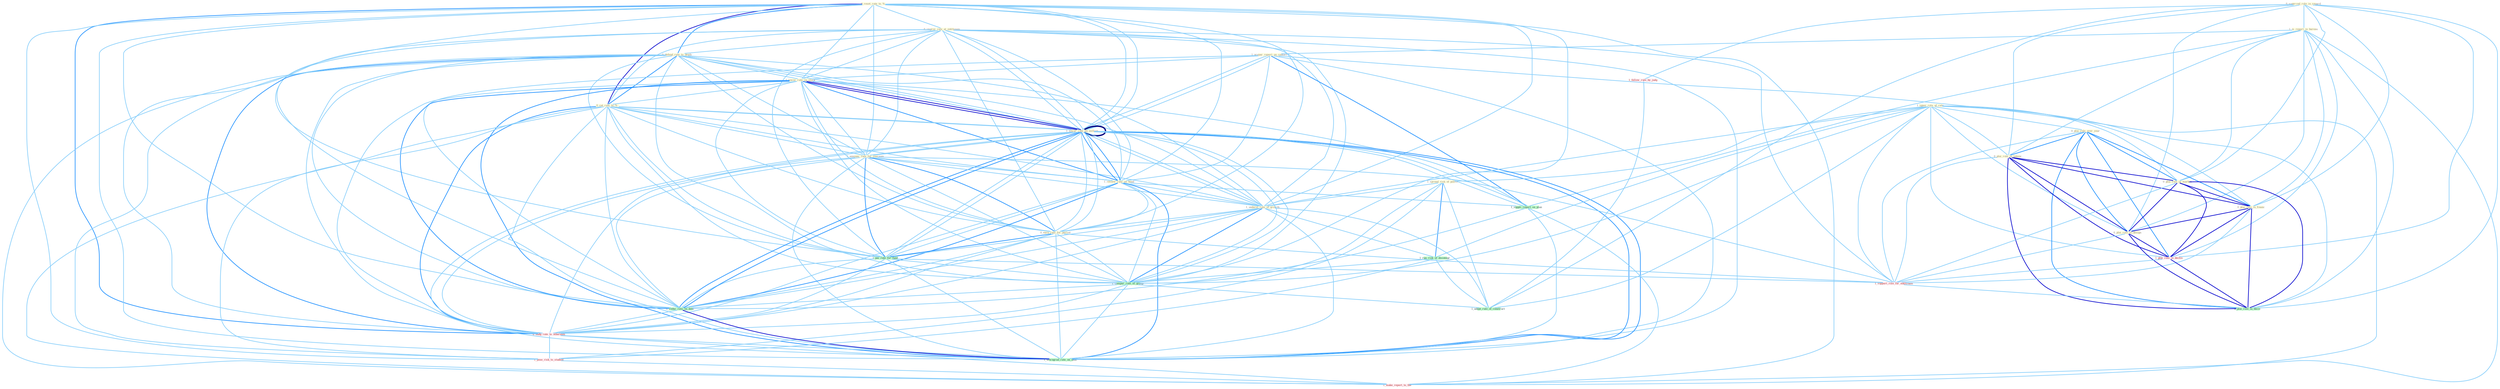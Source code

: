 Graph G{ 
    node
    [shape=polygon,style=filled,width=.5,height=.06,color="#BDFCC9",fixedsize=true,fontsize=4,
    fontcolor="#2f4f4f"];
    {node
    [color="#ffffe0", fontcolor="#8b7d6b"] "0_superced_rule_in_regard " "0_reset_rate_to_% " "0_improv_rate_at_entitynam " "1_is_report_in_bureau " "0_defend_rate_to_death " "1_prepar_report_on_contact " "1_lower_rate_on_stock " "0_cut_rate_to_% " "1_lower_rate_on_million " "1_ignor_role_of_rate " "1_announc_rate_for_yearnum " "1_spread_risk_of_polici " "0_plai_role_over_year " "0_plai_role_in_takeov " "1_review_rate_on_bond " "0_plai_role_in_market " "0_plai_role_in_financ " "1_underst_rate_of_growth " "0_earn_rate_for_period " "0_plai_role_in_design "}
{node [color="#fff0f5", fontcolor="#b22222"] "1_plai_role_in_declin " "1_follow_rule_by_judg " "0_nudg_rate_to_othernum " "1_support_role_for_entitynam " "1_pose_risk_to_student " "1_make_report_to_the "}
edge [color="#B0E2FF"];

	"0_superced_rule_in_regard " -- "1_is_report_in_bureau " [w="1", color="#87cefa" ];
	"0_superced_rule_in_regard " -- "0_plai_role_in_takeov " [w="1", color="#87cefa" ];
	"0_superced_rule_in_regard " -- "0_plai_role_in_market " [w="1", color="#87cefa" ];
	"0_superced_rule_in_regard " -- "0_plai_role_in_financ " [w="1", color="#87cefa" ];
	"0_superced_rule_in_regard " -- "0_plai_role_in_design " [w="1", color="#87cefa" ];
	"0_superced_rule_in_regard " -- "1_plai_role_in_declin " [w="1", color="#87cefa" ];
	"0_superced_rule_in_regard " -- "1_follow_rule_by_judg " [w="1", color="#87cefa" ];
	"0_superced_rule_in_regard " -- "0_plai_role_in_decis " [w="1", color="#87cefa" ];
	"0_superced_rule_in_regard " -- "1_adopt_rule_of_construct " [w="1", color="#87cefa" ];
	"0_reset_rate_to_% " -- "0_improv_rate_at_entitynam " [w="1", color="#87cefa" ];
	"0_reset_rate_to_% " -- "0_defend_rate_to_death " [w="2", color="#1e90ff" , len=0.8];
	"0_reset_rate_to_% " -- "1_lower_rate_on_stock " [w="1", color="#87cefa" ];
	"0_reset_rate_to_% " -- "0_cut_rate_to_% " [w="3", color="#0000cd" , len=0.6];
	"0_reset_rate_to_% " -- "1_lower_rate_on_million " [w="1", color="#87cefa" ];
	"0_reset_rate_to_% " -- "1_announc_rate_for_yearnum " [w="1", color="#87cefa" ];
	"0_reset_rate_to_% " -- "1_review_rate_on_bond " [w="1", color="#87cefa" ];
	"0_reset_rate_to_% " -- "1_underst_rate_of_growth " [w="1", color="#87cefa" ];
	"0_reset_rate_to_% " -- "0_earn_rate_for_period " [w="1", color="#87cefa" ];
	"0_reset_rate_to_% " -- "1_pai_rate_for_fund " [w="1", color="#87cefa" ];
	"0_reset_rate_to_% " -- "1_compar_rate_of_group " [w="1", color="#87cefa" ];
	"0_reset_rate_to_% " -- "1_reduc_rate_on_debt " [w="1", color="#87cefa" ];
	"0_reset_rate_to_% " -- "0_nudg_rate_to_othernum " [w="2", color="#1e90ff" , len=0.8];
	"0_reset_rate_to_% " -- "1_pose_risk_to_student " [w="1", color="#87cefa" ];
	"0_reset_rate_to_% " -- "1_lower_rate_on_million " [w="1", color="#87cefa" ];
	"0_reset_rate_to_% " -- "1_downgrad_rate_on_debt " [w="1", color="#87cefa" ];
	"0_reset_rate_to_% " -- "1_make_report_to_the " [w="1", color="#87cefa" ];
	"0_improv_rate_at_entitynam " -- "0_defend_rate_to_death " [w="1", color="#87cefa" ];
	"0_improv_rate_at_entitynam " -- "1_lower_rate_on_stock " [w="1", color="#87cefa" ];
	"0_improv_rate_at_entitynam " -- "0_cut_rate_to_% " [w="1", color="#87cefa" ];
	"0_improv_rate_at_entitynam " -- "1_lower_rate_on_million " [w="1", color="#87cefa" ];
	"0_improv_rate_at_entitynam " -- "1_announc_rate_for_yearnum " [w="1", color="#87cefa" ];
	"0_improv_rate_at_entitynam " -- "1_review_rate_on_bond " [w="1", color="#87cefa" ];
	"0_improv_rate_at_entitynam " -- "1_underst_rate_of_growth " [w="1", color="#87cefa" ];
	"0_improv_rate_at_entitynam " -- "0_earn_rate_for_period " [w="1", color="#87cefa" ];
	"0_improv_rate_at_entitynam " -- "1_pai_rate_for_fund " [w="1", color="#87cefa" ];
	"0_improv_rate_at_entitynam " -- "1_compar_rate_of_group " [w="1", color="#87cefa" ];
	"0_improv_rate_at_entitynam " -- "1_reduc_rate_on_debt " [w="1", color="#87cefa" ];
	"0_improv_rate_at_entitynam " -- "0_nudg_rate_to_othernum " [w="1", color="#87cefa" ];
	"0_improv_rate_at_entitynam " -- "1_support_role_for_entitynam " [w="1", color="#87cefa" ];
	"0_improv_rate_at_entitynam " -- "1_lower_rate_on_million " [w="1", color="#87cefa" ];
	"0_improv_rate_at_entitynam " -- "1_downgrad_rate_on_debt " [w="1", color="#87cefa" ];
	"1_is_report_in_bureau " -- "1_prepar_report_on_contact " [w="1", color="#87cefa" ];
	"1_is_report_in_bureau " -- "0_plai_role_in_takeov " [w="1", color="#87cefa" ];
	"1_is_report_in_bureau " -- "0_plai_role_in_market " [w="1", color="#87cefa" ];
	"1_is_report_in_bureau " -- "0_plai_role_in_financ " [w="1", color="#87cefa" ];
	"1_is_report_in_bureau " -- "0_plai_role_in_design " [w="1", color="#87cefa" ];
	"1_is_report_in_bureau " -- "1_plai_role_in_declin " [w="1", color="#87cefa" ];
	"1_is_report_in_bureau " -- "1_suppli_report_on_plan " [w="1", color="#87cefa" ];
	"1_is_report_in_bureau " -- "0_plai_role_in_decis " [w="1", color="#87cefa" ];
	"1_is_report_in_bureau " -- "1_make_report_to_the " [w="1", color="#87cefa" ];
	"0_defend_rate_to_death " -- "1_lower_rate_on_stock " [w="1", color="#87cefa" ];
	"0_defend_rate_to_death " -- "0_cut_rate_to_% " [w="2", color="#1e90ff" , len=0.8];
	"0_defend_rate_to_death " -- "1_lower_rate_on_million " [w="1", color="#87cefa" ];
	"0_defend_rate_to_death " -- "1_announc_rate_for_yearnum " [w="1", color="#87cefa" ];
	"0_defend_rate_to_death " -- "1_review_rate_on_bond " [w="1", color="#87cefa" ];
	"0_defend_rate_to_death " -- "1_underst_rate_of_growth " [w="1", color="#87cefa" ];
	"0_defend_rate_to_death " -- "0_earn_rate_for_period " [w="1", color="#87cefa" ];
	"0_defend_rate_to_death " -- "1_pai_rate_for_fund " [w="1", color="#87cefa" ];
	"0_defend_rate_to_death " -- "1_compar_rate_of_group " [w="1", color="#87cefa" ];
	"0_defend_rate_to_death " -- "1_reduc_rate_on_debt " [w="1", color="#87cefa" ];
	"0_defend_rate_to_death " -- "0_nudg_rate_to_othernum " [w="2", color="#1e90ff" , len=0.8];
	"0_defend_rate_to_death " -- "1_pose_risk_to_student " [w="1", color="#87cefa" ];
	"0_defend_rate_to_death " -- "1_lower_rate_on_million " [w="1", color="#87cefa" ];
	"0_defend_rate_to_death " -- "1_downgrad_rate_on_debt " [w="1", color="#87cefa" ];
	"0_defend_rate_to_death " -- "1_make_report_to_the " [w="1", color="#87cefa" ];
	"1_prepar_report_on_contact " -- "1_lower_rate_on_stock " [w="1", color="#87cefa" ];
	"1_prepar_report_on_contact " -- "1_lower_rate_on_million " [w="1", color="#87cefa" ];
	"1_prepar_report_on_contact " -- "1_review_rate_on_bond " [w="1", color="#87cefa" ];
	"1_prepar_report_on_contact " -- "1_suppli_report_on_plan " [w="2", color="#1e90ff" , len=0.8];
	"1_prepar_report_on_contact " -- "1_reduc_rate_on_debt " [w="1", color="#87cefa" ];
	"1_prepar_report_on_contact " -- "1_lower_rate_on_million " [w="1", color="#87cefa" ];
	"1_prepar_report_on_contact " -- "1_downgrad_rate_on_debt " [w="1", color="#87cefa" ];
	"1_prepar_report_on_contact " -- "1_make_report_to_the " [w="1", color="#87cefa" ];
	"1_lower_rate_on_stock " -- "0_cut_rate_to_% " [w="1", color="#87cefa" ];
	"1_lower_rate_on_stock " -- "1_lower_rate_on_million " [w="3", color="#0000cd" , len=0.6];
	"1_lower_rate_on_stock " -- "1_announc_rate_for_yearnum " [w="1", color="#87cefa" ];
	"1_lower_rate_on_stock " -- "1_review_rate_on_bond " [w="2", color="#1e90ff" , len=0.8];
	"1_lower_rate_on_stock " -- "1_underst_rate_of_growth " [w="1", color="#87cefa" ];
	"1_lower_rate_on_stock " -- "0_earn_rate_for_period " [w="1", color="#87cefa" ];
	"1_lower_rate_on_stock " -- "1_suppli_report_on_plan " [w="1", color="#87cefa" ];
	"1_lower_rate_on_stock " -- "1_pai_rate_for_fund " [w="1", color="#87cefa" ];
	"1_lower_rate_on_stock " -- "1_compar_rate_of_group " [w="1", color="#87cefa" ];
	"1_lower_rate_on_stock " -- "1_reduc_rate_on_debt " [w="2", color="#1e90ff" , len=0.8];
	"1_lower_rate_on_stock " -- "0_nudg_rate_to_othernum " [w="1", color="#87cefa" ];
	"1_lower_rate_on_stock " -- "1_lower_rate_on_million " [w="3", color="#0000cd" , len=0.6];
	"1_lower_rate_on_stock " -- "1_downgrad_rate_on_debt " [w="2", color="#1e90ff" , len=0.8];
	"0_cut_rate_to_% " -- "1_lower_rate_on_million " [w="1", color="#87cefa" ];
	"0_cut_rate_to_% " -- "1_announc_rate_for_yearnum " [w="1", color="#87cefa" ];
	"0_cut_rate_to_% " -- "1_review_rate_on_bond " [w="1", color="#87cefa" ];
	"0_cut_rate_to_% " -- "1_underst_rate_of_growth " [w="1", color="#87cefa" ];
	"0_cut_rate_to_% " -- "0_earn_rate_for_period " [w="1", color="#87cefa" ];
	"0_cut_rate_to_% " -- "1_pai_rate_for_fund " [w="1", color="#87cefa" ];
	"0_cut_rate_to_% " -- "1_compar_rate_of_group " [w="1", color="#87cefa" ];
	"0_cut_rate_to_% " -- "1_reduc_rate_on_debt " [w="1", color="#87cefa" ];
	"0_cut_rate_to_% " -- "0_nudg_rate_to_othernum " [w="2", color="#1e90ff" , len=0.8];
	"0_cut_rate_to_% " -- "1_pose_risk_to_student " [w="1", color="#87cefa" ];
	"0_cut_rate_to_% " -- "1_lower_rate_on_million " [w="1", color="#87cefa" ];
	"0_cut_rate_to_% " -- "1_downgrad_rate_on_debt " [w="1", color="#87cefa" ];
	"0_cut_rate_to_% " -- "1_make_report_to_the " [w="1", color="#87cefa" ];
	"1_lower_rate_on_million " -- "1_announc_rate_for_yearnum " [w="1", color="#87cefa" ];
	"1_lower_rate_on_million " -- "1_review_rate_on_bond " [w="2", color="#1e90ff" , len=0.8];
	"1_lower_rate_on_million " -- "1_underst_rate_of_growth " [w="1", color="#87cefa" ];
	"1_lower_rate_on_million " -- "0_earn_rate_for_period " [w="1", color="#87cefa" ];
	"1_lower_rate_on_million " -- "1_suppli_report_on_plan " [w="1", color="#87cefa" ];
	"1_lower_rate_on_million " -- "1_pai_rate_for_fund " [w="1", color="#87cefa" ];
	"1_lower_rate_on_million " -- "1_compar_rate_of_group " [w="1", color="#87cefa" ];
	"1_lower_rate_on_million " -- "1_reduc_rate_on_debt " [w="2", color="#1e90ff" , len=0.8];
	"1_lower_rate_on_million " -- "0_nudg_rate_to_othernum " [w="1", color="#87cefa" ];
	"1_lower_rate_on_million " -- "1_lower_rate_on_million " [w="4", style=bold, color="#000080", len=0.4];
	"1_lower_rate_on_million " -- "1_downgrad_rate_on_debt " [w="2", color="#1e90ff" , len=0.8];
	"1_ignor_role_of_rate " -- "1_spread_risk_of_polici " [w="1", color="#87cefa" ];
	"1_ignor_role_of_rate " -- "0_plai_role_over_year " [w="1", color="#87cefa" ];
	"1_ignor_role_of_rate " -- "0_plai_role_in_takeov " [w="1", color="#87cefa" ];
	"1_ignor_role_of_rate " -- "0_plai_role_in_market " [w="1", color="#87cefa" ];
	"1_ignor_role_of_rate " -- "0_plai_role_in_financ " [w="1", color="#87cefa" ];
	"1_ignor_role_of_rate " -- "1_underst_rate_of_growth " [w="1", color="#87cefa" ];
	"1_ignor_role_of_rate " -- "0_plai_role_in_design " [w="1", color="#87cefa" ];
	"1_ignor_role_of_rate " -- "1_run_risk_of_disintegr " [w="1", color="#87cefa" ];
	"1_ignor_role_of_rate " -- "1_plai_role_in_declin " [w="1", color="#87cefa" ];
	"1_ignor_role_of_rate " -- "1_compar_rate_of_group " [w="1", color="#87cefa" ];
	"1_ignor_role_of_rate " -- "1_support_role_for_entitynam " [w="1", color="#87cefa" ];
	"1_ignor_role_of_rate " -- "0_plai_role_in_decis " [w="1", color="#87cefa" ];
	"1_ignor_role_of_rate " -- "1_adopt_rule_of_construct " [w="1", color="#87cefa" ];
	"1_announc_rate_for_yearnum " -- "1_review_rate_on_bond " [w="1", color="#87cefa" ];
	"1_announc_rate_for_yearnum " -- "1_underst_rate_of_growth " [w="1", color="#87cefa" ];
	"1_announc_rate_for_yearnum " -- "0_earn_rate_for_period " [w="2", color="#1e90ff" , len=0.8];
	"1_announc_rate_for_yearnum " -- "1_pai_rate_for_fund " [w="2", color="#1e90ff" , len=0.8];
	"1_announc_rate_for_yearnum " -- "1_compar_rate_of_group " [w="1", color="#87cefa" ];
	"1_announc_rate_for_yearnum " -- "1_reduc_rate_on_debt " [w="1", color="#87cefa" ];
	"1_announc_rate_for_yearnum " -- "0_nudg_rate_to_othernum " [w="1", color="#87cefa" ];
	"1_announc_rate_for_yearnum " -- "1_support_role_for_entitynam " [w="1", color="#87cefa" ];
	"1_announc_rate_for_yearnum " -- "1_lower_rate_on_million " [w="1", color="#87cefa" ];
	"1_announc_rate_for_yearnum " -- "1_downgrad_rate_on_debt " [w="1", color="#87cefa" ];
	"1_spread_risk_of_polici " -- "1_underst_rate_of_growth " [w="1", color="#87cefa" ];
	"1_spread_risk_of_polici " -- "1_run_risk_of_disintegr " [w="2", color="#1e90ff" , len=0.8];
	"1_spread_risk_of_polici " -- "1_compar_rate_of_group " [w="1", color="#87cefa" ];
	"1_spread_risk_of_polici " -- "1_pose_risk_to_student " [w="1", color="#87cefa" ];
	"1_spread_risk_of_polici " -- "1_adopt_rule_of_construct " [w="1", color="#87cefa" ];
	"0_plai_role_over_year " -- "0_plai_role_in_takeov " [w="2", color="#1e90ff" , len=0.8];
	"0_plai_role_over_year " -- "0_plai_role_in_market " [w="2", color="#1e90ff" , len=0.8];
	"0_plai_role_over_year " -- "0_plai_role_in_financ " [w="2", color="#1e90ff" , len=0.8];
	"0_plai_role_over_year " -- "0_plai_role_in_design " [w="2", color="#1e90ff" , len=0.8];
	"0_plai_role_over_year " -- "1_plai_role_in_declin " [w="2", color="#1e90ff" , len=0.8];
	"0_plai_role_over_year " -- "1_support_role_for_entitynam " [w="1", color="#87cefa" ];
	"0_plai_role_over_year " -- "0_plai_role_in_decis " [w="2", color="#1e90ff" , len=0.8];
	"0_plai_role_in_takeov " -- "0_plai_role_in_market " [w="3", color="#0000cd" , len=0.6];
	"0_plai_role_in_takeov " -- "0_plai_role_in_financ " [w="3", color="#0000cd" , len=0.6];
	"0_plai_role_in_takeov " -- "0_plai_role_in_design " [w="3", color="#0000cd" , len=0.6];
	"0_plai_role_in_takeov " -- "1_plai_role_in_declin " [w="3", color="#0000cd" , len=0.6];
	"0_plai_role_in_takeov " -- "1_support_role_for_entitynam " [w="1", color="#87cefa" ];
	"0_plai_role_in_takeov " -- "0_plai_role_in_decis " [w="3", color="#0000cd" , len=0.6];
	"1_review_rate_on_bond " -- "1_underst_rate_of_growth " [w="1", color="#87cefa" ];
	"1_review_rate_on_bond " -- "0_earn_rate_for_period " [w="1", color="#87cefa" ];
	"1_review_rate_on_bond " -- "1_suppli_report_on_plan " [w="1", color="#87cefa" ];
	"1_review_rate_on_bond " -- "1_pai_rate_for_fund " [w="1", color="#87cefa" ];
	"1_review_rate_on_bond " -- "1_compar_rate_of_group " [w="1", color="#87cefa" ];
	"1_review_rate_on_bond " -- "1_reduc_rate_on_debt " [w="2", color="#1e90ff" , len=0.8];
	"1_review_rate_on_bond " -- "0_nudg_rate_to_othernum " [w="1", color="#87cefa" ];
	"1_review_rate_on_bond " -- "1_lower_rate_on_million " [w="2", color="#1e90ff" , len=0.8];
	"1_review_rate_on_bond " -- "1_downgrad_rate_on_debt " [w="2", color="#1e90ff" , len=0.8];
	"0_plai_role_in_market " -- "0_plai_role_in_financ " [w="3", color="#0000cd" , len=0.6];
	"0_plai_role_in_market " -- "0_plai_role_in_design " [w="3", color="#0000cd" , len=0.6];
	"0_plai_role_in_market " -- "1_plai_role_in_declin " [w="3", color="#0000cd" , len=0.6];
	"0_plai_role_in_market " -- "1_support_role_for_entitynam " [w="1", color="#87cefa" ];
	"0_plai_role_in_market " -- "0_plai_role_in_decis " [w="3", color="#0000cd" , len=0.6];
	"0_plai_role_in_financ " -- "0_plai_role_in_design " [w="3", color="#0000cd" , len=0.6];
	"0_plai_role_in_financ " -- "1_plai_role_in_declin " [w="3", color="#0000cd" , len=0.6];
	"0_plai_role_in_financ " -- "1_support_role_for_entitynam " [w="1", color="#87cefa" ];
	"0_plai_role_in_financ " -- "0_plai_role_in_decis " [w="3", color="#0000cd" , len=0.6];
	"1_underst_rate_of_growth " -- "0_earn_rate_for_period " [w="1", color="#87cefa" ];
	"1_underst_rate_of_growth " -- "1_run_risk_of_disintegr " [w="1", color="#87cefa" ];
	"1_underst_rate_of_growth " -- "1_pai_rate_for_fund " [w="1", color="#87cefa" ];
	"1_underst_rate_of_growth " -- "1_compar_rate_of_group " [w="2", color="#1e90ff" , len=0.8];
	"1_underst_rate_of_growth " -- "1_reduc_rate_on_debt " [w="1", color="#87cefa" ];
	"1_underst_rate_of_growth " -- "0_nudg_rate_to_othernum " [w="1", color="#87cefa" ];
	"1_underst_rate_of_growth " -- "1_adopt_rule_of_construct " [w="1", color="#87cefa" ];
	"1_underst_rate_of_growth " -- "1_lower_rate_on_million " [w="1", color="#87cefa" ];
	"1_underst_rate_of_growth " -- "1_downgrad_rate_on_debt " [w="1", color="#87cefa" ];
	"0_earn_rate_for_period " -- "1_pai_rate_for_fund " [w="2", color="#1e90ff" , len=0.8];
	"0_earn_rate_for_period " -- "1_compar_rate_of_group " [w="1", color="#87cefa" ];
	"0_earn_rate_for_period " -- "1_reduc_rate_on_debt " [w="1", color="#87cefa" ];
	"0_earn_rate_for_period " -- "0_nudg_rate_to_othernum " [w="1", color="#87cefa" ];
	"0_earn_rate_for_period " -- "1_support_role_for_entitynam " [w="1", color="#87cefa" ];
	"0_earn_rate_for_period " -- "1_lower_rate_on_million " [w="1", color="#87cefa" ];
	"0_earn_rate_for_period " -- "1_downgrad_rate_on_debt " [w="1", color="#87cefa" ];
	"0_plai_role_in_design " -- "1_plai_role_in_declin " [w="3", color="#0000cd" , len=0.6];
	"0_plai_role_in_design " -- "1_support_role_for_entitynam " [w="1", color="#87cefa" ];
	"0_plai_role_in_design " -- "0_plai_role_in_decis " [w="3", color="#0000cd" , len=0.6];
	"1_run_risk_of_disintegr " -- "1_compar_rate_of_group " [w="1", color="#87cefa" ];
	"1_run_risk_of_disintegr " -- "1_pose_risk_to_student " [w="1", color="#87cefa" ];
	"1_run_risk_of_disintegr " -- "1_adopt_rule_of_construct " [w="1", color="#87cefa" ];
	"1_plai_role_in_declin " -- "1_support_role_for_entitynam " [w="1", color="#87cefa" ];
	"1_plai_role_in_declin " -- "0_plai_role_in_decis " [w="3", color="#0000cd" , len=0.6];
	"1_suppli_report_on_plan " -- "1_reduc_rate_on_debt " [w="1", color="#87cefa" ];
	"1_suppli_report_on_plan " -- "1_lower_rate_on_million " [w="1", color="#87cefa" ];
	"1_suppli_report_on_plan " -- "1_downgrad_rate_on_debt " [w="1", color="#87cefa" ];
	"1_suppli_report_on_plan " -- "1_make_report_to_the " [w="1", color="#87cefa" ];
	"1_pai_rate_for_fund " -- "1_compar_rate_of_group " [w="1", color="#87cefa" ];
	"1_pai_rate_for_fund " -- "1_reduc_rate_on_debt " [w="1", color="#87cefa" ];
	"1_pai_rate_for_fund " -- "0_nudg_rate_to_othernum " [w="1", color="#87cefa" ];
	"1_pai_rate_for_fund " -- "1_support_role_for_entitynam " [w="1", color="#87cefa" ];
	"1_pai_rate_for_fund " -- "1_lower_rate_on_million " [w="1", color="#87cefa" ];
	"1_pai_rate_for_fund " -- "1_downgrad_rate_on_debt " [w="1", color="#87cefa" ];
	"1_follow_rule_by_judg " -- "1_adopt_rule_of_construct " [w="1", color="#87cefa" ];
	"1_compar_rate_of_group " -- "1_reduc_rate_on_debt " [w="1", color="#87cefa" ];
	"1_compar_rate_of_group " -- "0_nudg_rate_to_othernum " [w="1", color="#87cefa" ];
	"1_compar_rate_of_group " -- "1_adopt_rule_of_construct " [w="1", color="#87cefa" ];
	"1_compar_rate_of_group " -- "1_lower_rate_on_million " [w="1", color="#87cefa" ];
	"1_compar_rate_of_group " -- "1_downgrad_rate_on_debt " [w="1", color="#87cefa" ];
	"1_reduc_rate_on_debt " -- "0_nudg_rate_to_othernum " [w="1", color="#87cefa" ];
	"1_reduc_rate_on_debt " -- "1_lower_rate_on_million " [w="2", color="#1e90ff" , len=0.8];
	"1_reduc_rate_on_debt " -- "1_downgrad_rate_on_debt " [w="3", color="#0000cd" , len=0.6];
	"0_nudg_rate_to_othernum " -- "1_pose_risk_to_student " [w="1", color="#87cefa" ];
	"0_nudg_rate_to_othernum " -- "1_lower_rate_on_million " [w="1", color="#87cefa" ];
	"0_nudg_rate_to_othernum " -- "1_downgrad_rate_on_debt " [w="1", color="#87cefa" ];
	"0_nudg_rate_to_othernum " -- "1_make_report_to_the " [w="1", color="#87cefa" ];
	"1_support_role_for_entitynam " -- "0_plai_role_in_decis " [w="1", color="#87cefa" ];
	"1_pose_risk_to_student " -- "1_make_report_to_the " [w="1", color="#87cefa" ];
	"1_lower_rate_on_million " -- "1_downgrad_rate_on_debt " [w="2", color="#1e90ff" , len=0.8];
}
